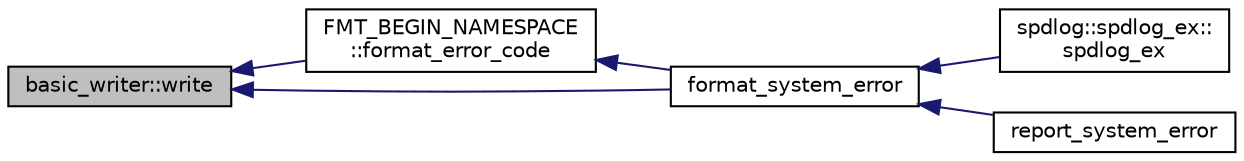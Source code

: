 digraph "basic_writer::write"
{
  edge [fontname="Helvetica",fontsize="10",labelfontname="Helvetica",labelfontsize="10"];
  node [fontname="Helvetica",fontsize="10",shape=record];
  rankdir="LR";
  Node1 [label="basic_writer::write",height=0.2,width=0.4,color="black", fillcolor="grey75", style="filled" fontcolor="black"];
  Node1 -> Node2 [dir="back",color="midnightblue",fontsize="10",style="solid",fontname="Helvetica"];
  Node2 [label="FMT_BEGIN_NAMESPACE\l::format_error_code",height=0.2,width=0.4,color="black", fillcolor="white", style="filled",URL="$namespace_f_m_t___b_e_g_i_n___n_a_m_e_s_p_a_c_e.html#ad71fe6b856abb34c3351b17daaaae709"];
  Node2 -> Node3 [dir="back",color="midnightblue",fontsize="10",style="solid",fontname="Helvetica"];
  Node3 [label="format_system_error",height=0.2,width=0.4,color="black", fillcolor="white", style="filled",URL="$format_8h.html#ac99badb700e346dd1c86629e4e3b900d"];
  Node3 -> Node4 [dir="back",color="midnightblue",fontsize="10",style="solid",fontname="Helvetica"];
  Node4 [label="spdlog::spdlog_ex::\lspdlog_ex",height=0.2,width=0.4,color="black", fillcolor="white", style="filled",URL="$classspdlog_1_1spdlog__ex.html#a0758933dd1e6c4c8e76bb8e7134f7d9b"];
  Node3 -> Node5 [dir="back",color="midnightblue",fontsize="10",style="solid",fontname="Helvetica"];
  Node5 [label="report_system_error",height=0.2,width=0.4,color="black", fillcolor="white", style="filled",URL="$format_8h.html#aa87a526a913eeaf54e8d7b16020c8174"];
  Node1 -> Node3 [dir="back",color="midnightblue",fontsize="10",style="solid",fontname="Helvetica"];
}
